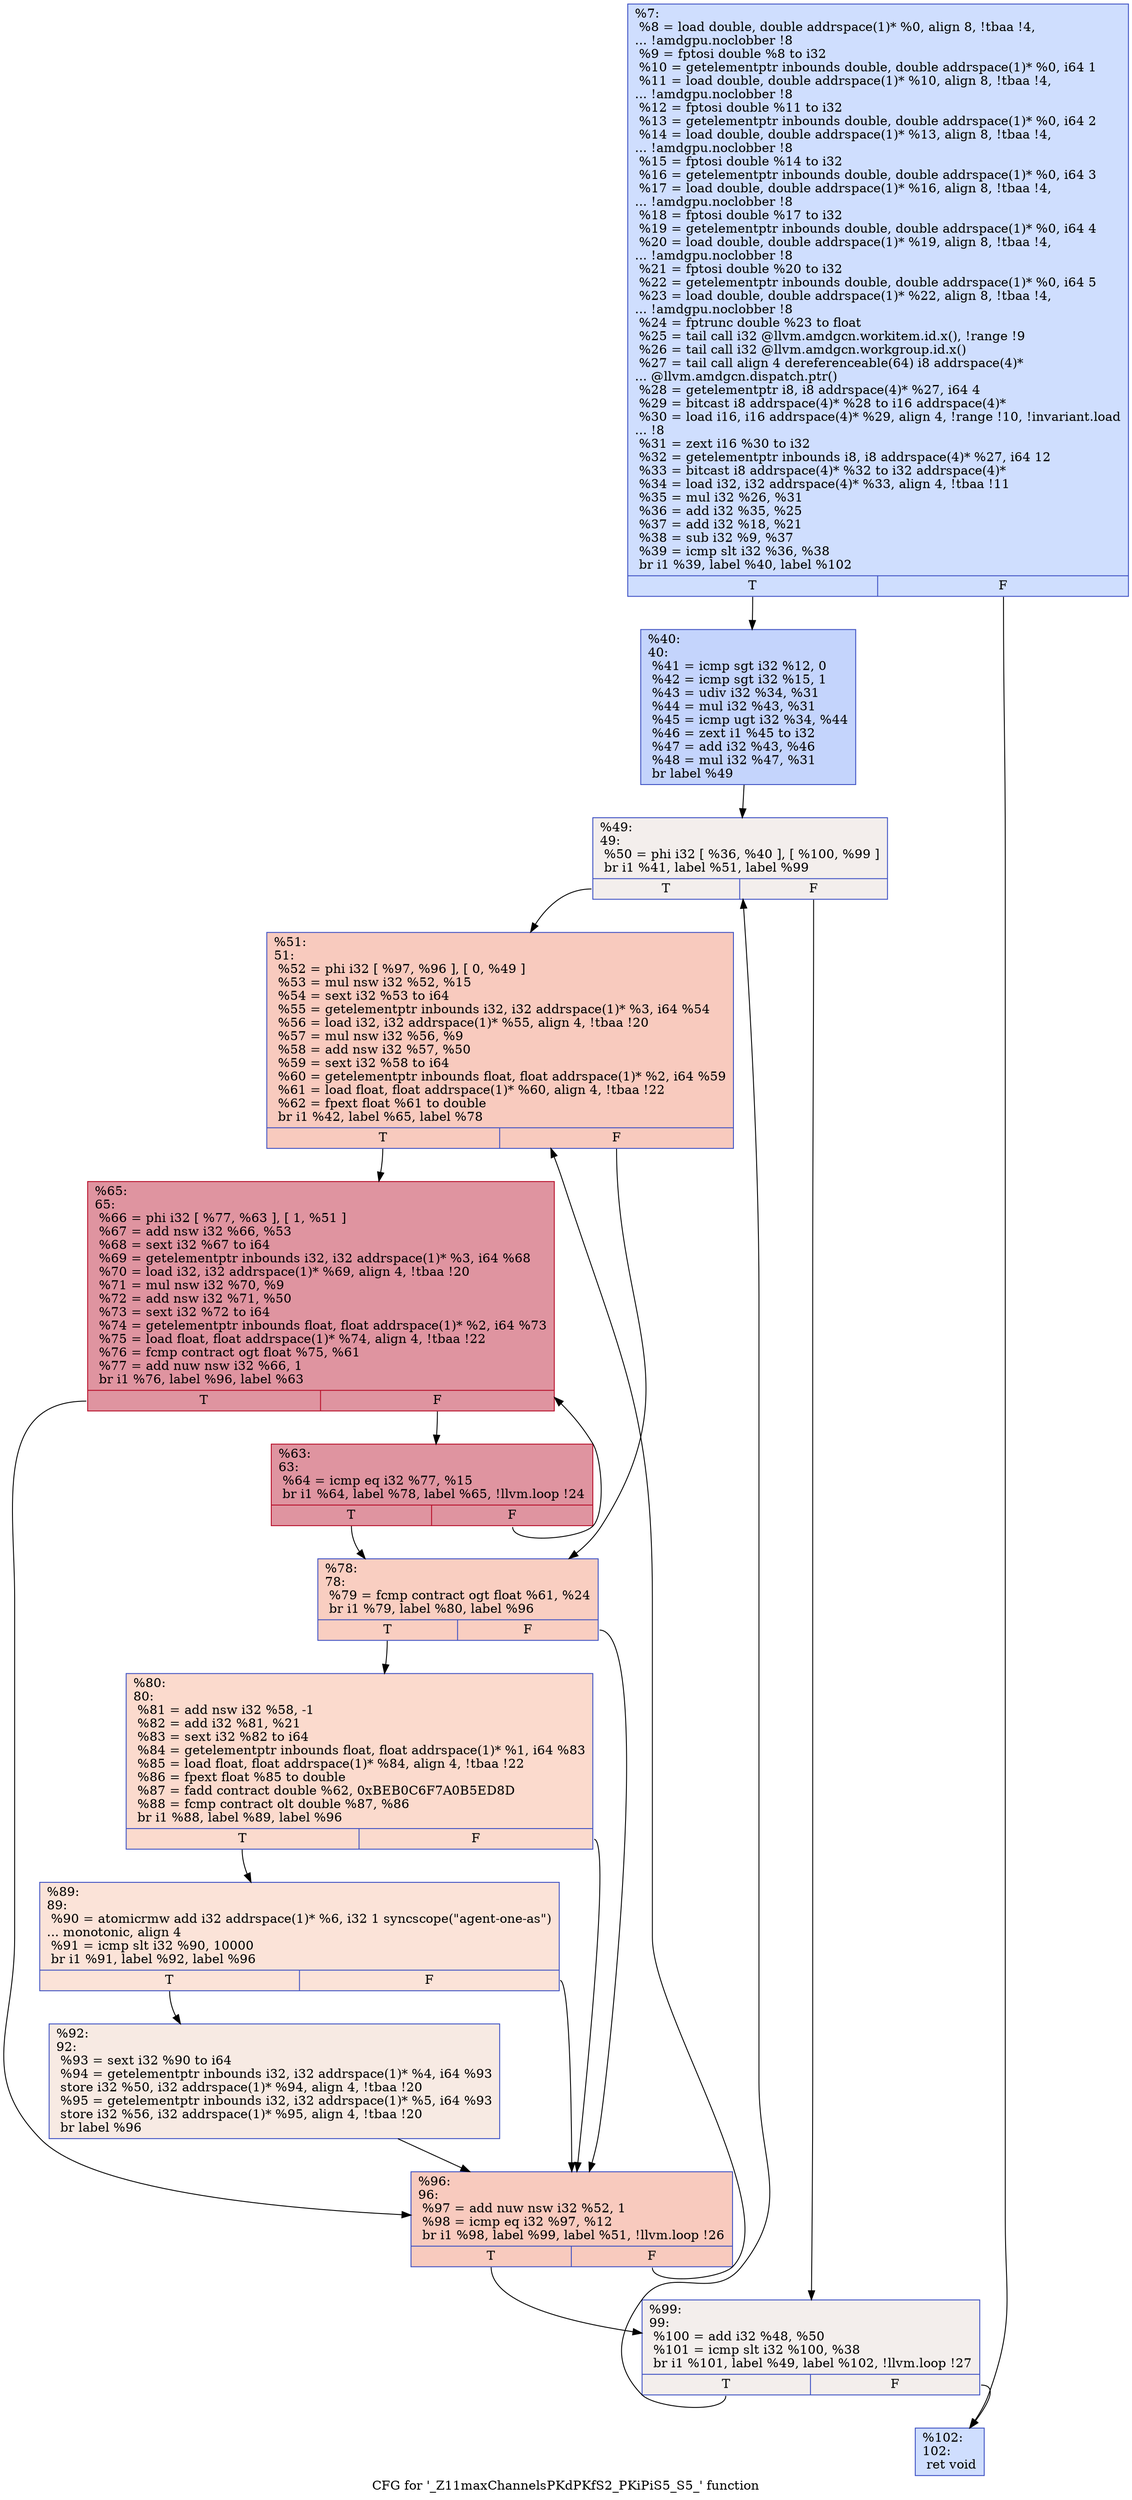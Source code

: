 digraph "CFG for '_Z11maxChannelsPKdPKfS2_PKiPiS5_S5_' function" {
	label="CFG for '_Z11maxChannelsPKdPKfS2_PKiPiS5_S5_' function";

	Node0x4dca4e0 [shape=record,color="#3d50c3ff", style=filled, fillcolor="#93b5fe70",label="{%7:\l  %8 = load double, double addrspace(1)* %0, align 8, !tbaa !4,\l... !amdgpu.noclobber !8\l  %9 = fptosi double %8 to i32\l  %10 = getelementptr inbounds double, double addrspace(1)* %0, i64 1\l  %11 = load double, double addrspace(1)* %10, align 8, !tbaa !4,\l... !amdgpu.noclobber !8\l  %12 = fptosi double %11 to i32\l  %13 = getelementptr inbounds double, double addrspace(1)* %0, i64 2\l  %14 = load double, double addrspace(1)* %13, align 8, !tbaa !4,\l... !amdgpu.noclobber !8\l  %15 = fptosi double %14 to i32\l  %16 = getelementptr inbounds double, double addrspace(1)* %0, i64 3\l  %17 = load double, double addrspace(1)* %16, align 8, !tbaa !4,\l... !amdgpu.noclobber !8\l  %18 = fptosi double %17 to i32\l  %19 = getelementptr inbounds double, double addrspace(1)* %0, i64 4\l  %20 = load double, double addrspace(1)* %19, align 8, !tbaa !4,\l... !amdgpu.noclobber !8\l  %21 = fptosi double %20 to i32\l  %22 = getelementptr inbounds double, double addrspace(1)* %0, i64 5\l  %23 = load double, double addrspace(1)* %22, align 8, !tbaa !4,\l... !amdgpu.noclobber !8\l  %24 = fptrunc double %23 to float\l  %25 = tail call i32 @llvm.amdgcn.workitem.id.x(), !range !9\l  %26 = tail call i32 @llvm.amdgcn.workgroup.id.x()\l  %27 = tail call align 4 dereferenceable(64) i8 addrspace(4)*\l... @llvm.amdgcn.dispatch.ptr()\l  %28 = getelementptr i8, i8 addrspace(4)* %27, i64 4\l  %29 = bitcast i8 addrspace(4)* %28 to i16 addrspace(4)*\l  %30 = load i16, i16 addrspace(4)* %29, align 4, !range !10, !invariant.load\l... !8\l  %31 = zext i16 %30 to i32\l  %32 = getelementptr inbounds i8, i8 addrspace(4)* %27, i64 12\l  %33 = bitcast i8 addrspace(4)* %32 to i32 addrspace(4)*\l  %34 = load i32, i32 addrspace(4)* %33, align 4, !tbaa !11\l  %35 = mul i32 %26, %31\l  %36 = add i32 %35, %25\l  %37 = add i32 %18, %21\l  %38 = sub i32 %9, %37\l  %39 = icmp slt i32 %36, %38\l  br i1 %39, label %40, label %102\l|{<s0>T|<s1>F}}"];
	Node0x4dca4e0:s0 -> Node0x4dce1c0;
	Node0x4dca4e0:s1 -> Node0x4dce250;
	Node0x4dce1c0 [shape=record,color="#3d50c3ff", style=filled, fillcolor="#7a9df870",label="{%40:\l40:                                               \l  %41 = icmp sgt i32 %12, 0\l  %42 = icmp sgt i32 %15, 1\l  %43 = udiv i32 %34, %31\l  %44 = mul i32 %43, %31\l  %45 = icmp ugt i32 %34, %44\l  %46 = zext i1 %45 to i32\l  %47 = add i32 %43, %46\l  %48 = mul i32 %47, %31\l  br label %49\l}"];
	Node0x4dce1c0 -> Node0x4dce820;
	Node0x4dce820 [shape=record,color="#3d50c3ff", style=filled, fillcolor="#e3d9d370",label="{%49:\l49:                                               \l  %50 = phi i32 [ %36, %40 ], [ %100, %99 ]\l  br i1 %41, label %51, label %99\l|{<s0>T|<s1>F}}"];
	Node0x4dce820:s0 -> Node0x4dcea50;
	Node0x4dce820:s1 -> Node0x4dce910;
	Node0x4dcea50 [shape=record,color="#3d50c3ff", style=filled, fillcolor="#ef886b70",label="{%51:\l51:                                               \l  %52 = phi i32 [ %97, %96 ], [ 0, %49 ]\l  %53 = mul nsw i32 %52, %15\l  %54 = sext i32 %53 to i64\l  %55 = getelementptr inbounds i32, i32 addrspace(1)* %3, i64 %54\l  %56 = load i32, i32 addrspace(1)* %55, align 4, !tbaa !20\l  %57 = mul nsw i32 %56, %9\l  %58 = add nsw i32 %57, %50\l  %59 = sext i32 %58 to i64\l  %60 = getelementptr inbounds float, float addrspace(1)* %2, i64 %59\l  %61 = load float, float addrspace(1)* %60, align 4, !tbaa !22\l  %62 = fpext float %61 to double\l  br i1 %42, label %65, label %78\l|{<s0>T|<s1>F}}"];
	Node0x4dcea50:s0 -> Node0x4dcf4d0;
	Node0x4dcea50:s1 -> Node0x4dcf560;
	Node0x4dcf6a0 [shape=record,color="#b70d28ff", style=filled, fillcolor="#b70d2870",label="{%63:\l63:                                               \l  %64 = icmp eq i32 %77, %15\l  br i1 %64, label %78, label %65, !llvm.loop !24\l|{<s0>T|<s1>F}}"];
	Node0x4dcf6a0:s0 -> Node0x4dcf560;
	Node0x4dcf6a0:s1 -> Node0x4dcf4d0;
	Node0x4dcf4d0 [shape=record,color="#b70d28ff", style=filled, fillcolor="#b70d2870",label="{%65:\l65:                                               \l  %66 = phi i32 [ %77, %63 ], [ 1, %51 ]\l  %67 = add nsw i32 %66, %53\l  %68 = sext i32 %67 to i64\l  %69 = getelementptr inbounds i32, i32 addrspace(1)* %3, i64 %68\l  %70 = load i32, i32 addrspace(1)* %69, align 4, !tbaa !20\l  %71 = mul nsw i32 %70, %9\l  %72 = add nsw i32 %71, %50\l  %73 = sext i32 %72 to i64\l  %74 = getelementptr inbounds float, float addrspace(1)* %2, i64 %73\l  %75 = load float, float addrspace(1)* %74, align 4, !tbaa !22\l  %76 = fcmp contract ogt float %75, %61\l  %77 = add nuw nsw i32 %66, 1\l  br i1 %76, label %96, label %63\l|{<s0>T|<s1>F}}"];
	Node0x4dcf4d0:s0 -> Node0x4dcebc0;
	Node0x4dcf4d0:s1 -> Node0x4dcf6a0;
	Node0x4dcf560 [shape=record,color="#3d50c3ff", style=filled, fillcolor="#f2907270",label="{%78:\l78:                                               \l  %79 = fcmp contract ogt float %61, %24\l  br i1 %79, label %80, label %96\l|{<s0>T|<s1>F}}"];
	Node0x4dcf560:s0 -> Node0x4dd0fe0;
	Node0x4dcf560:s1 -> Node0x4dcebc0;
	Node0x4dd0fe0 [shape=record,color="#3d50c3ff", style=filled, fillcolor="#f7ac8e70",label="{%80:\l80:                                               \l  %81 = add nsw i32 %58, -1\l  %82 = add i32 %81, %21\l  %83 = sext i32 %82 to i64\l  %84 = getelementptr inbounds float, float addrspace(1)* %1, i64 %83\l  %85 = load float, float addrspace(1)* %84, align 4, !tbaa !22\l  %86 = fpext float %85 to double\l  %87 = fadd contract double %62, 0xBEB0C6F7A0B5ED8D\l  %88 = fcmp contract olt double %87, %86\l  br i1 %88, label %89, label %96\l|{<s0>T|<s1>F}}"];
	Node0x4dd0fe0:s0 -> Node0x4dd1f20;
	Node0x4dd0fe0:s1 -> Node0x4dcebc0;
	Node0x4dd1f20 [shape=record,color="#3d50c3ff", style=filled, fillcolor="#f6bfa670",label="{%89:\l89:                                               \l  %90 = atomicrmw add i32 addrspace(1)* %6, i32 1 syncscope(\"agent-one-as\")\l... monotonic, align 4\l  %91 = icmp slt i32 %90, 10000\l  br i1 %91, label %92, label %96\l|{<s0>T|<s1>F}}"];
	Node0x4dd1f20:s0 -> Node0x4dd2140;
	Node0x4dd1f20:s1 -> Node0x4dcebc0;
	Node0x4dd2140 [shape=record,color="#3d50c3ff", style=filled, fillcolor="#eed0c070",label="{%92:\l92:                                               \l  %93 = sext i32 %90 to i64\l  %94 = getelementptr inbounds i32, i32 addrspace(1)* %4, i64 %93\l  store i32 %50, i32 addrspace(1)* %94, align 4, !tbaa !20\l  %95 = getelementptr inbounds i32, i32 addrspace(1)* %5, i64 %93\l  store i32 %56, i32 addrspace(1)* %95, align 4, !tbaa !20\l  br label %96\l}"];
	Node0x4dd2140 -> Node0x4dcebc0;
	Node0x4dcebc0 [shape=record,color="#3d50c3ff", style=filled, fillcolor="#ef886b70",label="{%96:\l96:                                               \l  %97 = add nuw nsw i32 %52, 1\l  %98 = icmp eq i32 %97, %12\l  br i1 %98, label %99, label %51, !llvm.loop !26\l|{<s0>T|<s1>F}}"];
	Node0x4dcebc0:s0 -> Node0x4dce910;
	Node0x4dcebc0:s1 -> Node0x4dcea50;
	Node0x4dce910 [shape=record,color="#3d50c3ff", style=filled, fillcolor="#e3d9d370",label="{%99:\l99:                                               \l  %100 = add i32 %48, %50\l  %101 = icmp slt i32 %100, %38\l  br i1 %101, label %49, label %102, !llvm.loop !27\l|{<s0>T|<s1>F}}"];
	Node0x4dce910:s0 -> Node0x4dce820;
	Node0x4dce910:s1 -> Node0x4dce250;
	Node0x4dce250 [shape=record,color="#3d50c3ff", style=filled, fillcolor="#93b5fe70",label="{%102:\l102:                                              \l  ret void\l}"];
}
